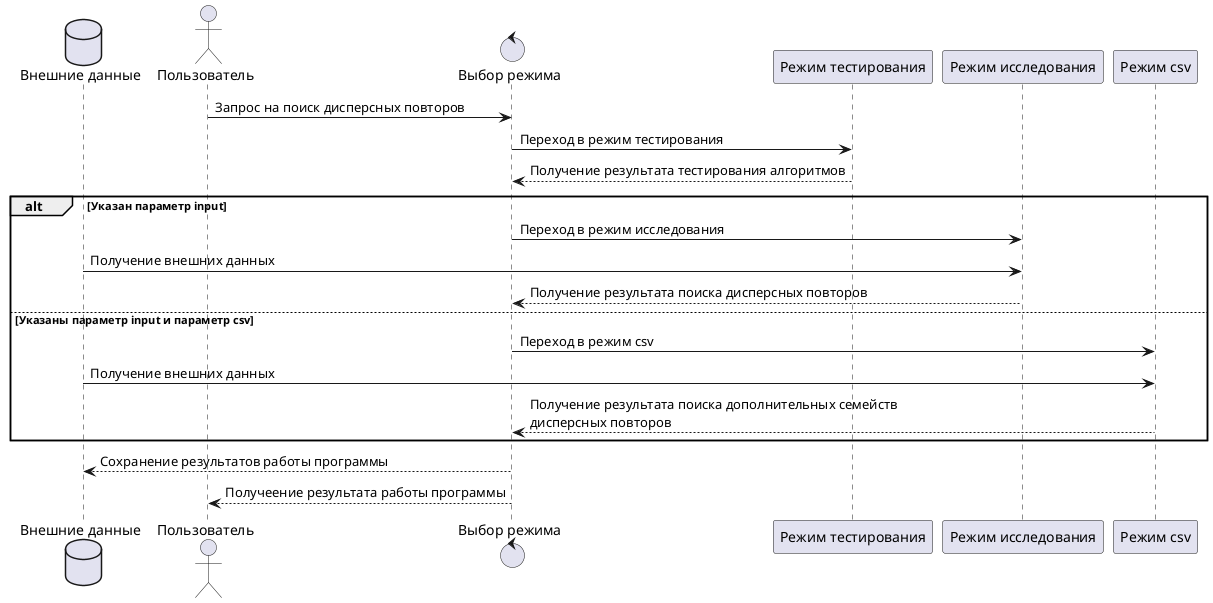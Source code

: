 @startuml

database "Внешние данные" as data
actor Пользователь as user
control "Выбор режима" as router
participant "Режим тестирования" as test
participant "Режим исследования" as exp
participant "Режим csv" as csv

user -> router: Запрос на поиск дисперсных повторов
router -> test: Переход в режим тестирования
test --> router: Получение результата тестирования алгоритмов
alt Указан параметр input
    router -> exp: Переход в режим исследования
    data -> exp: Получение внешних данных
    exp --> router: Получение результата поиска дисперсных повторов
else Указаны параметр input и параметр csv
    router -> csv: Переход в режим csv
    data -> csv: Получение внешних данных
    csv --> router: Получение результата поиска дополнительных семейств\nдисперсных повторов
end
router --> data: Сохранение результатов работы программы
router --> user: Получеение результата работы программы

@enduml